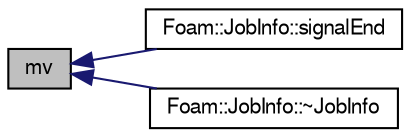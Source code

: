 digraph "mv"
{
  bgcolor="transparent";
  edge [fontname="FreeSans",fontsize="10",labelfontname="FreeSans",labelfontsize="10"];
  node [fontname="FreeSans",fontsize="10",shape=record];
  rankdir="LR";
  Node1 [label="mv",height=0.2,width=0.4,color="black", fillcolor="grey75", style="filled" fontcolor="black"];
  Node1 -> Node2 [dir="back",color="midnightblue",fontsize="10",style="solid",fontname="FreeSans"];
  Node2 [label="Foam::JobInfo::signalEnd",height=0.2,width=0.4,color="black",URL="$a01181.html#a1339f7e9d7898813351e2c1278df4b0a"];
  Node1 -> Node3 [dir="back",color="midnightblue",fontsize="10",style="solid",fontname="FreeSans"];
  Node3 [label="Foam::JobInfo::~JobInfo",height=0.2,width=0.4,color="black",URL="$a01181.html#a701b7170e85b401fc11f233adca012ff",tooltip="Destructor. "];
}

